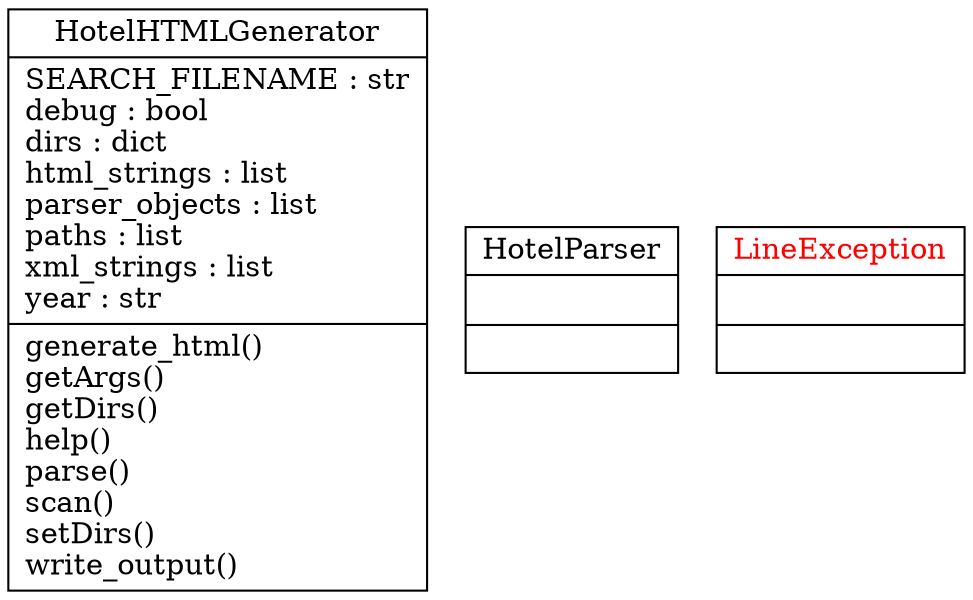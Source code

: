 digraph "classes" {
charset="utf-8"
rankdir=BT
"0" [label="{HotelHTMLGenerator|SEARCH_FILENAME : str\ldebug : bool\ldirs : dict\lhtml_strings : list\lparser_objects : list\lpaths : list\lxml_strings : list\lyear : str\l|generate_html()\lgetArgs()\lgetDirs()\lhelp()\lparse()\lscan()\lsetDirs()\lwrite_output()\l}", shape="record"];
"1" [label="{HotelParser|\l|}", shape="record"];
"2" [fontcolor="red", label="{LineException|\l|}", shape="record"];
}
